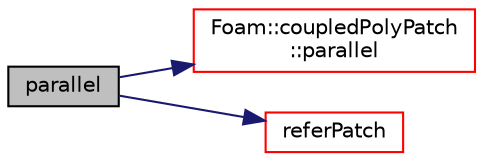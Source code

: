 digraph "parallel"
{
  bgcolor="transparent";
  edge [fontname="Helvetica",fontsize="10",labelfontname="Helvetica",labelfontsize="10"];
  node [fontname="Helvetica",fontsize="10",shape=record];
  rankdir="LR";
  Node1 [label="parallel",height=0.2,width=0.4,color="black", fillcolor="grey75", style="filled", fontcolor="black"];
  Node1 -> Node2 [color="midnightblue",fontsize="10",style="solid",fontname="Helvetica"];
  Node2 [label="Foam::coupledPolyPatch\l::parallel",height=0.2,width=0.4,color="red",URL="$a00420.html#a155cd0ed094eb1c75aba4cdb37be8c4d",tooltip="Are the cyclic planes parallel. "];
  Node1 -> Node3 [color="midnightblue",fontsize="10",style="solid",fontname="Helvetica"];
  Node3 [label="referPatch",height=0.2,width=0.4,color="red",URL="$a02028.html#a527c034f03187c71f20acf9255fb7781"];
}
